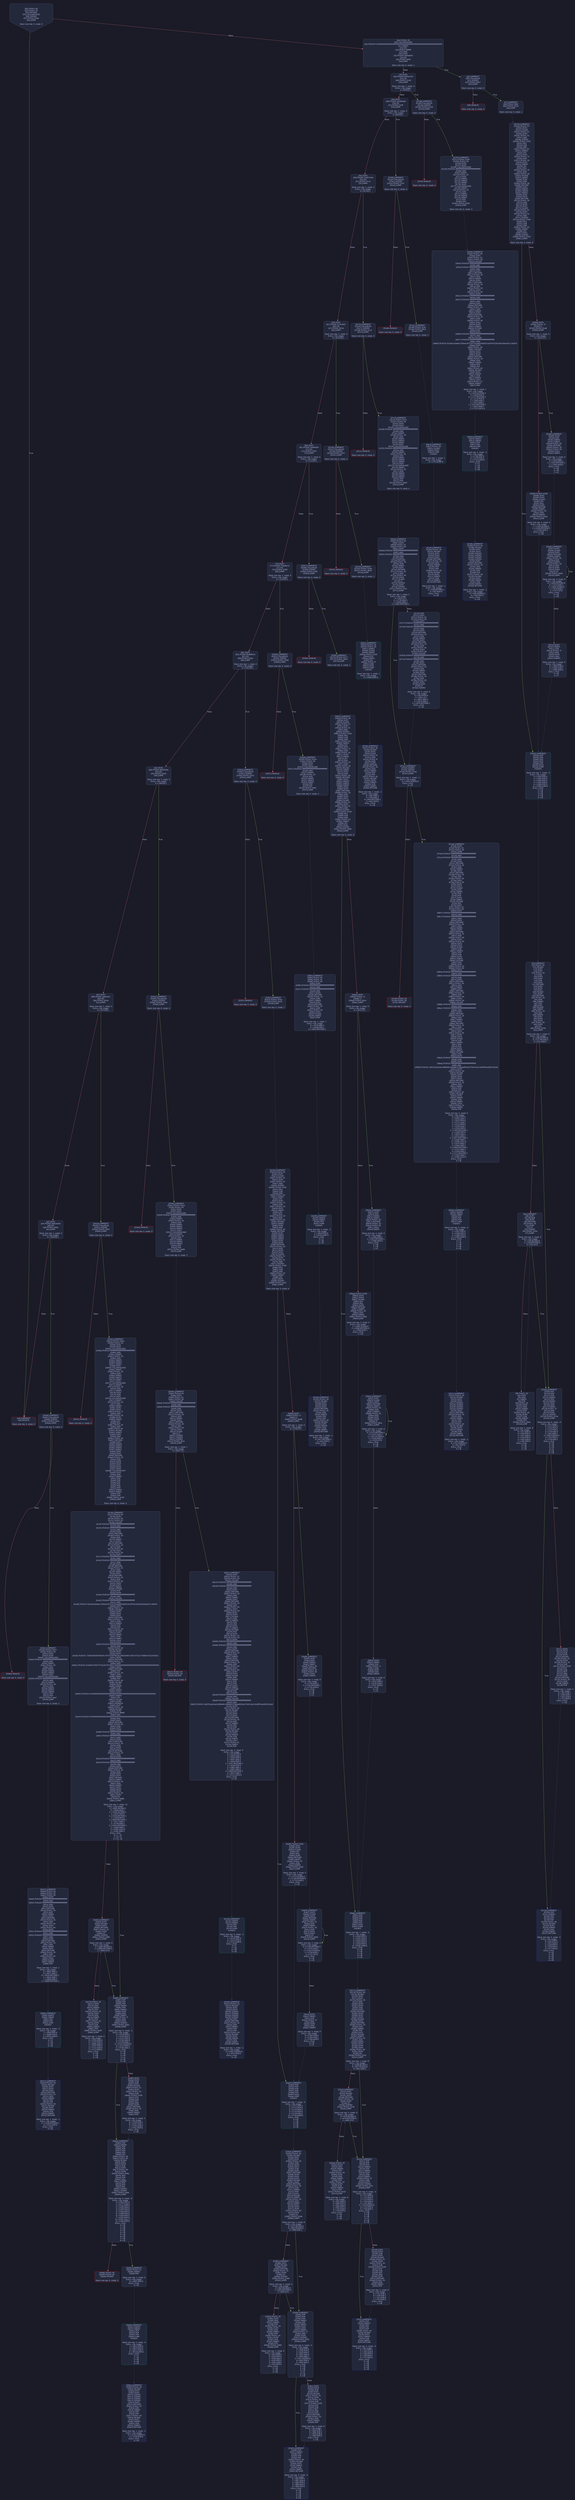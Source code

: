 digraph G {
    node [shape=box, style="filled, rounded", color="#565f89", fontcolor="#c0caf5", fontname="Helvetica", fillcolor="#24283b"];
    edge [color="#414868", fontcolor="#c0caf5", fontname="Helvetica"];
    bgcolor="#1a1b26";
    0 [ label = "[00] PUSH1 60
[02] PUSH1 40
[04] MSTORE
[05] CALLDATASIZE
[06] ISZERO
[07] PUSH2 00ad
[0a] JUMPI

Stack size req: 0, sizeΔ: 0
" shape = invhouse]
    1 [ label = "[0b] PUSH1 00
[0d] CALLDATALOAD
[0e] PUSH29 0100000000000000000000000000000000000000000000000000000000
[2c] SWAP1
[2d] DIV
[2e] PUSH4 ffffffff
[33] AND
[34] DUP1
[35] PUSH4 06fdde03
[3a] EQ
[3b] PUSH2 00af
[3e] JUMPI

Stack size req: 0, sizeΔ: 1
"]
    2 [ label = "[3f] DUP1
[40] PUSH4 095ea7b3
[45] EQ
[46] PUSH2 0148
[49] JUMPI

Stack size req: 1, sizeΔ: 0
Entry->Op usage:
	0->69:EQ:1
"]
    3 [ label = "[4a] DUP1
[4b] PUSH4 18160ddd
[50] EQ
[51] PUSH2 019f
[54] JUMPI

Stack size req: 1, sizeΔ: 0
Entry->Op usage:
	0->80:EQ:1
"]
    4 [ label = "[55] DUP1
[56] PUSH4 23b872dd
[5b] EQ
[5c] PUSH2 01c5
[5f] JUMPI

Stack size req: 1, sizeΔ: 0
Entry->Op usage:
	0->91:EQ:1
"]
    5 [ label = "[60] DUP1
[61] PUSH4 313ce567
[66] EQ
[67] PUSH2 023b
[6a] JUMPI

Stack size req: 1, sizeΔ: 0
Entry->Op usage:
	0->102:EQ:1
"]
    6 [ label = "[6b] DUP1
[6c] PUSH4 54fd4d50
[71] EQ
[72] PUSH2 0267
[75] JUMPI

Stack size req: 1, sizeΔ: 0
Entry->Op usage:
	0->113:EQ:1
"]
    7 [ label = "[76] DUP1
[77] PUSH4 70a08231
[7c] EQ
[7d] PUSH2 0300
[80] JUMPI

Stack size req: 1, sizeΔ: 0
Entry->Op usage:
	0->124:EQ:1
"]
    8 [ label = "[81] DUP1
[82] PUSH4 95d89b41
[87] EQ
[88] PUSH2 034a
[8b] JUMPI

Stack size req: 1, sizeΔ: 0
Entry->Op usage:
	0->135:EQ:1
"]
    9 [ label = "[8c] DUP1
[8d] PUSH4 a9059cbb
[92] EQ
[93] PUSH2 03e3
[96] JUMPI

Stack size req: 1, sizeΔ: 0
Entry->Op usage:
	0->146:EQ:1
"]
    10 [ label = "[97] DUP1
[98] PUSH4 cae9ca51
[9d] EQ
[9e] PUSH2 043a
[a1] JUMPI

Stack size req: 1, sizeΔ: 0
Entry->Op usage:
	0->157:EQ:1
"]
    11 [ label = "[a2] DUP1
[a3] PUSH4 dd62ed3e
[a8] EQ
[a9] PUSH2 04d4
[ac] JUMPI

Stack size req: 1, sizeΔ: 0
Entry->Op usage:
	0->168:EQ:1
"]
    12 [ label = "[ad] JUMPDEST
[ae] INVALID

Stack size req: 0, sizeΔ: 0
" color = "red"]
    13 [ label = "[af] JUMPDEST
[b0] CALLVALUE
[b1] ISZERO
[b2] PUSH2 00b7
[b5] JUMPI

Stack size req: 0, sizeΔ: 0
"]
    14 [ label = "[b6] INVALID

Stack size req: 0, sizeΔ: 0
" color = "red"]
    15 [ label = "[b7] JUMPDEST
[b8] PUSH2 00bf
[bb] PUSH2 053d
[be] JUMP

Stack size req: 0, sizeΔ: 1
"]
    16 [ label = "[bf] JUMPDEST
[c0] PUSH1 40
[c2] MLOAD
[c3] DUP1
[c4] DUP1
[c5] PUSH1 20
[c7] ADD
[c8] DUP3
[c9] DUP2
[ca] SUB
[cb] DUP3
[cc] MSTORE
[cd] DUP4
[ce] DUP2
[cf] DUP2
[d0] MLOAD
[d1] DUP2
[d2] MSTORE
[d3] PUSH1 20
[d5] ADD
[d6] SWAP2
[d7] POP
[d8] DUP1
[d9] MLOAD
[da] SWAP1
[db] PUSH1 20
[dd] ADD
[de] SWAP1
[df] DUP1
[e0] DUP4
[e1] DUP4
[e2] PUSH1 00
[e4] DUP4
[e5] EQ
[e6] PUSH2 010e
[e9] JUMPI

Stack size req: 1, sizeΔ: 8
Entry->Op usage:
	0->208:MLOAD:0
	0->217:MLOAD:0
	0->221:ADD:1
"]
    17 [ label = "[ea] JUMPDEST
[eb] DUP1
[ec] MLOAD
[ed] DUP3
[ee] MSTORE
[ef] PUSH1 20
[f1] DUP4
[f2] GT
[f3] ISZERO
[f4] PUSH2 010e
[f7] JUMPI

Stack size req: 3, sizeΔ: 0
Entry->Op usage:
	0->236:MLOAD:0
	1->238:MSTORE:0
	2->242:GT:0
"]
    18 [ label = "[f8] PUSH1 20
[fa] DUP3
[fb] ADD
[fc] SWAP2
[fd] POP
[fe] PUSH1 20
[0100] DUP2
[0101] ADD
[0102] SWAP1
[0103] POP
[0104] PUSH1 20
[0106] DUP4
[0107] SUB
[0108] SWAP3
[0109] POP
[010a] PUSH2 00ea
[010d] JUMP

Stack size req: 3, sizeΔ: 0
Entry->Op usage:
	0->257:ADD:0
	0->259:POP:0
	1->251:ADD:0
	1->253:POP:0
	2->263:SUB:0
	2->265:POP:0
Entry->Exit:
	0->😵
	1->😵
	2->😵
"]
    19 [ label = "[010e] JUMPDEST
[010f] POP
[0110] POP
[0111] POP
[0112] SWAP1
[0113] POP
[0114] SWAP1
[0115] DUP2
[0116] ADD
[0117] SWAP1
[0118] PUSH1 1f
[011a] AND
[011b] DUP1
[011c] ISZERO
[011d] PUSH2 013a
[0120] JUMPI

Stack size req: 6, sizeΔ: -4
Entry->Op usage:
	0->271:POP:0
	1->272:POP:0
	2->273:POP:0
	3->278:ADD:0
	3->282:AND:1
	3->284:ISZERO:0
	4->275:POP:0
	5->278:ADD:1
Entry->Exit:
	0->😵
	1->😵
	2->😵
	3->0
	4->😵
	5->😵
"]
    20 [ label = "[0121] DUP1
[0122] DUP3
[0123] SUB
[0124] DUP1
[0125] MLOAD
[0126] PUSH1 01
[0128] DUP4
[0129] PUSH1 20
[012b] SUB
[012c] PUSH2 0100
[012f] EXP
[0130] SUB
[0131] NOT
[0132] AND
[0133] DUP2
[0134] MSTORE
[0135] PUSH1 20
[0137] ADD
[0138] SWAP2
[0139] POP

Stack size req: 2, sizeΔ: 0
Entry->Op usage:
	0->291:SUB:1
	0->299:SUB:1
	1->291:SUB:0
	1->313:POP:0
Entry->Exit:
	1->😵
"]
    21 [ label = "[013a] JUMPDEST
[013b] POP
[013c] SWAP3
[013d] POP
[013e] POP
[013f] POP
[0140] PUSH1 40
[0142] MLOAD
[0143] DUP1
[0144] SWAP2
[0145] SUB
[0146] SWAP1
[0147] RETURN

Stack size req: 5, sizeΔ: -5
Entry->Op usage:
	0->315:POP:0
	1->325:SUB:0
	2->318:POP:0
	3->319:POP:0
	4->317:POP:0
Entry->Exit:
	0->😵
	1->😵
	2->😵
	3->😵
	4->😵
" color = "darkblue"]
    22 [ label = "[0148] JUMPDEST
[0149] CALLVALUE
[014a] ISZERO
[014b] PUSH2 0150
[014e] JUMPI

Stack size req: 0, sizeΔ: 0
"]
    23 [ label = "[014f] INVALID

Stack size req: 0, sizeΔ: 0
" color = "red"]
    24 [ label = "[0150] JUMPDEST
[0151] PUSH2 0185
[0154] PUSH1 04
[0156] DUP1
[0157] DUP1
[0158] CALLDATALOAD
[0159] PUSH20 ffffffffffffffffffffffffffffffffffffffff
[016e] AND
[016f] SWAP1
[0170] PUSH1 20
[0172] ADD
[0173] SWAP1
[0174] SWAP2
[0175] SWAP1
[0176] DUP1
[0177] CALLDATALOAD
[0178] SWAP1
[0179] PUSH1 20
[017b] ADD
[017c] SWAP1
[017d] SWAP2
[017e] SWAP1
[017f] POP
[0180] POP
[0181] PUSH2 05db
[0184] JUMP

Stack size req: 0, sizeΔ: 3
"]
    25 [ label = "[0185] JUMPDEST
[0186] PUSH1 40
[0188] MLOAD
[0189] DUP1
[018a] DUP3
[018b] ISZERO
[018c] ISZERO
[018d] ISZERO
[018e] ISZERO
[018f] DUP2
[0190] MSTORE
[0191] PUSH1 20
[0193] ADD
[0194] SWAP2
[0195] POP
[0196] POP
[0197] PUSH1 40
[0199] MLOAD
[019a] DUP1
[019b] SWAP2
[019c] SUB
[019d] SWAP1
[019e] RETURN

Stack size req: 1, sizeΔ: -1
Entry->Op usage:
	0->395:ISZERO:0
	0->405:POP:0
Entry->Exit:
	0->😵
" color = "darkblue"]
    26 [ label = "[019f] JUMPDEST
[01a0] CALLVALUE
[01a1] ISZERO
[01a2] PUSH2 01a7
[01a5] JUMPI

Stack size req: 0, sizeΔ: 0
"]
    27 [ label = "[01a6] INVALID

Stack size req: 0, sizeΔ: 0
" color = "red"]
    28 [ label = "[01a7] JUMPDEST
[01a8] PUSH2 01af
[01ab] PUSH2 06ce
[01ae] JUMP

Stack size req: 0, sizeΔ: 1
"]
    29 [ label = "[01af] JUMPDEST
[01b0] PUSH1 40
[01b2] MLOAD
[01b3] DUP1
[01b4] DUP3
[01b5] DUP2
[01b6] MSTORE
[01b7] PUSH1 20
[01b9] ADD
[01ba] SWAP2
[01bb] POP
[01bc] POP
[01bd] PUSH1 40
[01bf] MLOAD
[01c0] DUP1
[01c1] SWAP2
[01c2] SUB
[01c3] SWAP1
[01c4] RETURN

Stack size req: 1, sizeΔ: -1
Entry->Op usage:
	0->438:MSTORE:1
	0->443:POP:0
Entry->Exit:
	0->😵
" color = "darkblue"]
    30 [ label = "[01c5] JUMPDEST
[01c6] CALLVALUE
[01c7] ISZERO
[01c8] PUSH2 01cd
[01cb] JUMPI

Stack size req: 0, sizeΔ: 0
"]
    31 [ label = "[01cc] INVALID

Stack size req: 0, sizeΔ: 0
" color = "red"]
    32 [ label = "[01cd] JUMPDEST
[01ce] PUSH2 0221
[01d1] PUSH1 04
[01d3] DUP1
[01d4] DUP1
[01d5] CALLDATALOAD
[01d6] PUSH20 ffffffffffffffffffffffffffffffffffffffff
[01eb] AND
[01ec] SWAP1
[01ed] PUSH1 20
[01ef] ADD
[01f0] SWAP1
[01f1] SWAP2
[01f2] SWAP1
[01f3] DUP1
[01f4] CALLDATALOAD
[01f5] PUSH20 ffffffffffffffffffffffffffffffffffffffff
[020a] AND
[020b] SWAP1
[020c] PUSH1 20
[020e] ADD
[020f] SWAP1
[0210] SWAP2
[0211] SWAP1
[0212] DUP1
[0213] CALLDATALOAD
[0214] SWAP1
[0215] PUSH1 20
[0217] ADD
[0218] SWAP1
[0219] SWAP2
[021a] SWAP1
[021b] POP
[021c] POP
[021d] PUSH2 06d4
[0220] JUMP

Stack size req: 0, sizeΔ: 4
"]
    33 [ label = "[0221] JUMPDEST
[0222] PUSH1 40
[0224] MLOAD
[0225] DUP1
[0226] DUP3
[0227] ISZERO
[0228] ISZERO
[0229] ISZERO
[022a] ISZERO
[022b] DUP2
[022c] MSTORE
[022d] PUSH1 20
[022f] ADD
[0230] SWAP2
[0231] POP
[0232] POP
[0233] PUSH1 40
[0235] MLOAD
[0236] DUP1
[0237] SWAP2
[0238] SUB
[0239] SWAP1
[023a] RETURN

Stack size req: 1, sizeΔ: -1
Entry->Op usage:
	0->551:ISZERO:0
	0->561:POP:0
Entry->Exit:
	0->😵
" color = "darkblue"]
    34 [ label = "[023b] JUMPDEST
[023c] CALLVALUE
[023d] ISZERO
[023e] PUSH2 0243
[0241] JUMPI

Stack size req: 0, sizeΔ: 0
"]
    35 [ label = "[0242] INVALID

Stack size req: 0, sizeΔ: 0
" color = "red"]
    36 [ label = "[0243] JUMPDEST
[0244] PUSH2 024b
[0247] PUSH2 0942
[024a] JUMP

Stack size req: 0, sizeΔ: 1
"]
    37 [ label = "[024b] JUMPDEST
[024c] PUSH1 40
[024e] MLOAD
[024f] DUP1
[0250] DUP3
[0251] PUSH1 ff
[0253] AND
[0254] PUSH1 ff
[0256] AND
[0257] DUP2
[0258] MSTORE
[0259] PUSH1 20
[025b] ADD
[025c] SWAP2
[025d] POP
[025e] POP
[025f] PUSH1 40
[0261] MLOAD
[0262] DUP1
[0263] SWAP2
[0264] SUB
[0265] SWAP1
[0266] RETURN

Stack size req: 1, sizeΔ: -1
Entry->Op usage:
	0->595:AND:1
	0->598:AND:1
	0->600:MSTORE:1
	0->605:POP:0
Entry->Exit:
	0->😵
" color = "darkblue"]
    38 [ label = "[0267] JUMPDEST
[0268] CALLVALUE
[0269] ISZERO
[026a] PUSH2 026f
[026d] JUMPI

Stack size req: 0, sizeΔ: 0
"]
    39 [ label = "[026e] INVALID

Stack size req: 0, sizeΔ: 0
" color = "red"]
    40 [ label = "[026f] JUMPDEST
[0270] PUSH2 0277
[0273] PUSH2 0955
[0276] JUMP

Stack size req: 0, sizeΔ: 1
"]
    41 [ label = "[0277] JUMPDEST
[0278] PUSH1 40
[027a] MLOAD
[027b] DUP1
[027c] DUP1
[027d] PUSH1 20
[027f] ADD
[0280] DUP3
[0281] DUP2
[0282] SUB
[0283] DUP3
[0284] MSTORE
[0285] DUP4
[0286] DUP2
[0287] DUP2
[0288] MLOAD
[0289] DUP2
[028a] MSTORE
[028b] PUSH1 20
[028d] ADD
[028e] SWAP2
[028f] POP
[0290] DUP1
[0291] MLOAD
[0292] SWAP1
[0293] PUSH1 20
[0295] ADD
[0296] SWAP1
[0297] DUP1
[0298] DUP4
[0299] DUP4
[029a] PUSH1 00
[029c] DUP4
[029d] EQ
[029e] PUSH2 02c6
[02a1] JUMPI

Stack size req: 1, sizeΔ: 8
Entry->Op usage:
	0->648:MLOAD:0
	0->657:MLOAD:0
	0->661:ADD:1
"]
    42 [ label = "[02a2] JUMPDEST
[02a3] DUP1
[02a4] MLOAD
[02a5] DUP3
[02a6] MSTORE
[02a7] PUSH1 20
[02a9] DUP4
[02aa] GT
[02ab] ISZERO
[02ac] PUSH2 02c6
[02af] JUMPI

Stack size req: 3, sizeΔ: 0
Entry->Op usage:
	0->676:MLOAD:0
	1->678:MSTORE:0
	2->682:GT:0
"]
    43 [ label = "[02b0] PUSH1 20
[02b2] DUP3
[02b3] ADD
[02b4] SWAP2
[02b5] POP
[02b6] PUSH1 20
[02b8] DUP2
[02b9] ADD
[02ba] SWAP1
[02bb] POP
[02bc] PUSH1 20
[02be] DUP4
[02bf] SUB
[02c0] SWAP3
[02c1] POP
[02c2] PUSH2 02a2
[02c5] JUMP

Stack size req: 3, sizeΔ: 0
Entry->Op usage:
	0->697:ADD:0
	0->699:POP:0
	1->691:ADD:0
	1->693:POP:0
	2->703:SUB:0
	2->705:POP:0
Entry->Exit:
	0->😵
	1->😵
	2->😵
"]
    44 [ label = "[02c6] JUMPDEST
[02c7] POP
[02c8] POP
[02c9] POP
[02ca] SWAP1
[02cb] POP
[02cc] SWAP1
[02cd] DUP2
[02ce] ADD
[02cf] SWAP1
[02d0] PUSH1 1f
[02d2] AND
[02d3] DUP1
[02d4] ISZERO
[02d5] PUSH2 02f2
[02d8] JUMPI

Stack size req: 6, sizeΔ: -4
Entry->Op usage:
	0->711:POP:0
	1->712:POP:0
	2->713:POP:0
	3->718:ADD:0
	3->722:AND:1
	3->724:ISZERO:0
	4->715:POP:0
	5->718:ADD:1
Entry->Exit:
	0->😵
	1->😵
	2->😵
	3->0
	4->😵
	5->😵
"]
    45 [ label = "[02d9] DUP1
[02da] DUP3
[02db] SUB
[02dc] DUP1
[02dd] MLOAD
[02de] PUSH1 01
[02e0] DUP4
[02e1] PUSH1 20
[02e3] SUB
[02e4] PUSH2 0100
[02e7] EXP
[02e8] SUB
[02e9] NOT
[02ea] AND
[02eb] DUP2
[02ec] MSTORE
[02ed] PUSH1 20
[02ef] ADD
[02f0] SWAP2
[02f1] POP

Stack size req: 2, sizeΔ: 0
Entry->Op usage:
	0->731:SUB:1
	0->739:SUB:1
	1->731:SUB:0
	1->753:POP:0
Entry->Exit:
	1->😵
"]
    46 [ label = "[02f2] JUMPDEST
[02f3] POP
[02f4] SWAP3
[02f5] POP
[02f6] POP
[02f7] POP
[02f8] PUSH1 40
[02fa] MLOAD
[02fb] DUP1
[02fc] SWAP2
[02fd] SUB
[02fe] SWAP1
[02ff] RETURN

Stack size req: 5, sizeΔ: -5
Entry->Op usage:
	0->755:POP:0
	1->765:SUB:0
	2->758:POP:0
	3->759:POP:0
	4->757:POP:0
Entry->Exit:
	0->😵
	1->😵
	2->😵
	3->😵
	4->😵
" color = "darkblue"]
    47 [ label = "[0300] JUMPDEST
[0301] CALLVALUE
[0302] ISZERO
[0303] PUSH2 0308
[0306] JUMPI

Stack size req: 0, sizeΔ: 0
"]
    48 [ label = "[0307] INVALID

Stack size req: 0, sizeΔ: 0
" color = "red"]
    49 [ label = "[0308] JUMPDEST
[0309] PUSH2 0334
[030c] PUSH1 04
[030e] DUP1
[030f] DUP1
[0310] CALLDATALOAD
[0311] PUSH20 ffffffffffffffffffffffffffffffffffffffff
[0326] AND
[0327] SWAP1
[0328] PUSH1 20
[032a] ADD
[032b] SWAP1
[032c] SWAP2
[032d] SWAP1
[032e] POP
[032f] POP
[0330] PUSH2 09f3
[0333] JUMP

Stack size req: 0, sizeΔ: 2
"]
    50 [ label = "[0334] JUMPDEST
[0335] PUSH1 40
[0337] MLOAD
[0338] DUP1
[0339] DUP3
[033a] DUP2
[033b] MSTORE
[033c] PUSH1 20
[033e] ADD
[033f] SWAP2
[0340] POP
[0341] POP
[0342] PUSH1 40
[0344] MLOAD
[0345] DUP1
[0346] SWAP2
[0347] SUB
[0348] SWAP1
[0349] RETURN

Stack size req: 1, sizeΔ: -1
Entry->Op usage:
	0->827:MSTORE:1
	0->832:POP:0
Entry->Exit:
	0->😵
" color = "darkblue"]
    51 [ label = "[034a] JUMPDEST
[034b] CALLVALUE
[034c] ISZERO
[034d] PUSH2 0352
[0350] JUMPI

Stack size req: 0, sizeΔ: 0
"]
    52 [ label = "[0351] INVALID

Stack size req: 0, sizeΔ: 0
" color = "red"]
    53 [ label = "[0352] JUMPDEST
[0353] PUSH2 035a
[0356] PUSH2 0a3d
[0359] JUMP

Stack size req: 0, sizeΔ: 1
"]
    54 [ label = "[035a] JUMPDEST
[035b] PUSH1 40
[035d] MLOAD
[035e] DUP1
[035f] DUP1
[0360] PUSH1 20
[0362] ADD
[0363] DUP3
[0364] DUP2
[0365] SUB
[0366] DUP3
[0367] MSTORE
[0368] DUP4
[0369] DUP2
[036a] DUP2
[036b] MLOAD
[036c] DUP2
[036d] MSTORE
[036e] PUSH1 20
[0370] ADD
[0371] SWAP2
[0372] POP
[0373] DUP1
[0374] MLOAD
[0375] SWAP1
[0376] PUSH1 20
[0378] ADD
[0379] SWAP1
[037a] DUP1
[037b] DUP4
[037c] DUP4
[037d] PUSH1 00
[037f] DUP4
[0380] EQ
[0381] PUSH2 03a9
[0384] JUMPI

Stack size req: 1, sizeΔ: 8
Entry->Op usage:
	0->875:MLOAD:0
	0->884:MLOAD:0
	0->888:ADD:1
"]
    55 [ label = "[0385] JUMPDEST
[0386] DUP1
[0387] MLOAD
[0388] DUP3
[0389] MSTORE
[038a] PUSH1 20
[038c] DUP4
[038d] GT
[038e] ISZERO
[038f] PUSH2 03a9
[0392] JUMPI

Stack size req: 3, sizeΔ: 0
Entry->Op usage:
	0->903:MLOAD:0
	1->905:MSTORE:0
	2->909:GT:0
"]
    56 [ label = "[0393] PUSH1 20
[0395] DUP3
[0396] ADD
[0397] SWAP2
[0398] POP
[0399] PUSH1 20
[039b] DUP2
[039c] ADD
[039d] SWAP1
[039e] POP
[039f] PUSH1 20
[03a1] DUP4
[03a2] SUB
[03a3] SWAP3
[03a4] POP
[03a5] PUSH2 0385
[03a8] JUMP

Stack size req: 3, sizeΔ: 0
Entry->Op usage:
	0->924:ADD:0
	0->926:POP:0
	1->918:ADD:0
	1->920:POP:0
	2->930:SUB:0
	2->932:POP:0
Entry->Exit:
	0->😵
	1->😵
	2->😵
"]
    57 [ label = "[03a9] JUMPDEST
[03aa] POP
[03ab] POP
[03ac] POP
[03ad] SWAP1
[03ae] POP
[03af] SWAP1
[03b0] DUP2
[03b1] ADD
[03b2] SWAP1
[03b3] PUSH1 1f
[03b5] AND
[03b6] DUP1
[03b7] ISZERO
[03b8] PUSH2 03d5
[03bb] JUMPI

Stack size req: 6, sizeΔ: -4
Entry->Op usage:
	0->938:POP:0
	1->939:POP:0
	2->940:POP:0
	3->945:ADD:0
	3->949:AND:1
	3->951:ISZERO:0
	4->942:POP:0
	5->945:ADD:1
Entry->Exit:
	0->😵
	1->😵
	2->😵
	3->0
	4->😵
	5->😵
"]
    58 [ label = "[03bc] DUP1
[03bd] DUP3
[03be] SUB
[03bf] DUP1
[03c0] MLOAD
[03c1] PUSH1 01
[03c3] DUP4
[03c4] PUSH1 20
[03c6] SUB
[03c7] PUSH2 0100
[03ca] EXP
[03cb] SUB
[03cc] NOT
[03cd] AND
[03ce] DUP2
[03cf] MSTORE
[03d0] PUSH1 20
[03d2] ADD
[03d3] SWAP2
[03d4] POP

Stack size req: 2, sizeΔ: 0
Entry->Op usage:
	0->958:SUB:1
	0->966:SUB:1
	1->958:SUB:0
	1->980:POP:0
Entry->Exit:
	1->😵
"]
    59 [ label = "[03d5] JUMPDEST
[03d6] POP
[03d7] SWAP3
[03d8] POP
[03d9] POP
[03da] POP
[03db] PUSH1 40
[03dd] MLOAD
[03de] DUP1
[03df] SWAP2
[03e0] SUB
[03e1] SWAP1
[03e2] RETURN

Stack size req: 5, sizeΔ: -5
Entry->Op usage:
	0->982:POP:0
	1->992:SUB:0
	2->985:POP:0
	3->986:POP:0
	4->984:POP:0
Entry->Exit:
	0->😵
	1->😵
	2->😵
	3->😵
	4->😵
" color = "darkblue"]
    60 [ label = "[03e3] JUMPDEST
[03e4] CALLVALUE
[03e5] ISZERO
[03e6] PUSH2 03eb
[03e9] JUMPI

Stack size req: 0, sizeΔ: 0
"]
    61 [ label = "[03ea] INVALID

Stack size req: 0, sizeΔ: 0
" color = "red"]
    62 [ label = "[03eb] JUMPDEST
[03ec] PUSH2 0420
[03ef] PUSH1 04
[03f1] DUP1
[03f2] DUP1
[03f3] CALLDATALOAD
[03f4] PUSH20 ffffffffffffffffffffffffffffffffffffffff
[0409] AND
[040a] SWAP1
[040b] PUSH1 20
[040d] ADD
[040e] SWAP1
[040f] SWAP2
[0410] SWAP1
[0411] DUP1
[0412] CALLDATALOAD
[0413] SWAP1
[0414] PUSH1 20
[0416] ADD
[0417] SWAP1
[0418] SWAP2
[0419] SWAP1
[041a] POP
[041b] POP
[041c] PUSH2 0adb
[041f] JUMP

Stack size req: 0, sizeΔ: 3
"]
    63 [ label = "[0420] JUMPDEST
[0421] PUSH1 40
[0423] MLOAD
[0424] DUP1
[0425] DUP3
[0426] ISZERO
[0427] ISZERO
[0428] ISZERO
[0429] ISZERO
[042a] DUP2
[042b] MSTORE
[042c] PUSH1 20
[042e] ADD
[042f] SWAP2
[0430] POP
[0431] POP
[0432] PUSH1 40
[0434] MLOAD
[0435] DUP1
[0436] SWAP2
[0437] SUB
[0438] SWAP1
[0439] RETURN

Stack size req: 1, sizeΔ: -1
Entry->Op usage:
	0->1062:ISZERO:0
	0->1072:POP:0
Entry->Exit:
	0->😵
" color = "darkblue"]
    64 [ label = "[043a] JUMPDEST
[043b] CALLVALUE
[043c] ISZERO
[043d] PUSH2 0442
[0440] JUMPI

Stack size req: 0, sizeΔ: 0
"]
    65 [ label = "[0441] INVALID

Stack size req: 0, sizeΔ: 0
" color = "red"]
    66 [ label = "[0442] JUMPDEST
[0443] PUSH2 04ba
[0446] PUSH1 04
[0448] DUP1
[0449] DUP1
[044a] CALLDATALOAD
[044b] PUSH20 ffffffffffffffffffffffffffffffffffffffff
[0460] AND
[0461] SWAP1
[0462] PUSH1 20
[0464] ADD
[0465] SWAP1
[0466] SWAP2
[0467] SWAP1
[0468] DUP1
[0469] CALLDATALOAD
[046a] SWAP1
[046b] PUSH1 20
[046d] ADD
[046e] SWAP1
[046f] SWAP2
[0470] SWAP1
[0471] DUP1
[0472] CALLDATALOAD
[0473] SWAP1
[0474] PUSH1 20
[0476] ADD
[0477] SWAP1
[0478] DUP3
[0479] ADD
[047a] DUP1
[047b] CALLDATALOAD
[047c] SWAP1
[047d] PUSH1 20
[047f] ADD
[0480] SWAP1
[0481] DUP1
[0482] DUP1
[0483] PUSH1 1f
[0485] ADD
[0486] PUSH1 20
[0488] DUP1
[0489] SWAP2
[048a] DIV
[048b] MUL
[048c] PUSH1 20
[048e] ADD
[048f] PUSH1 40
[0491] MLOAD
[0492] SWAP1
[0493] DUP2
[0494] ADD
[0495] PUSH1 40
[0497] MSTORE
[0498] DUP1
[0499] SWAP4
[049a] SWAP3
[049b] SWAP2
[049c] SWAP1
[049d] DUP2
[049e] DUP2
[049f] MSTORE
[04a0] PUSH1 20
[04a2] ADD
[04a3] DUP4
[04a4] DUP4
[04a5] DUP1
[04a6] DUP3
[04a7] DUP5
[04a8] CALLDATACOPY
[04a9] DUP3
[04aa] ADD
[04ab] SWAP2
[04ac] POP
[04ad] POP
[04ae] POP
[04af] POP
[04b0] POP
[04b1] POP
[04b2] SWAP2
[04b3] SWAP1
[04b4] POP
[04b5] POP
[04b6] PUSH2 0c36
[04b9] JUMP

Stack size req: 0, sizeΔ: 4
"]
    67 [ label = "[04ba] JUMPDEST
[04bb] PUSH1 40
[04bd] MLOAD
[04be] DUP1
[04bf] DUP3
[04c0] ISZERO
[04c1] ISZERO
[04c2] ISZERO
[04c3] ISZERO
[04c4] DUP2
[04c5] MSTORE
[04c6] PUSH1 20
[04c8] ADD
[04c9] SWAP2
[04ca] POP
[04cb] POP
[04cc] PUSH1 40
[04ce] MLOAD
[04cf] DUP1
[04d0] SWAP2
[04d1] SUB
[04d2] SWAP1
[04d3] RETURN

Stack size req: 1, sizeΔ: -1
Entry->Op usage:
	0->1216:ISZERO:0
	0->1226:POP:0
Entry->Exit:
	0->😵
" color = "darkblue"]
    68 [ label = "[04d4] JUMPDEST
[04d5] CALLVALUE
[04d6] ISZERO
[04d7] PUSH2 04dc
[04da] JUMPI

Stack size req: 0, sizeΔ: 0
"]
    69 [ label = "[04db] INVALID

Stack size req: 0, sizeΔ: 0
" color = "red"]
    70 [ label = "[04dc] JUMPDEST
[04dd] PUSH2 0527
[04e0] PUSH1 04
[04e2] DUP1
[04e3] DUP1
[04e4] CALLDATALOAD
[04e5] PUSH20 ffffffffffffffffffffffffffffffffffffffff
[04fa] AND
[04fb] SWAP1
[04fc] PUSH1 20
[04fe] ADD
[04ff] SWAP1
[0500] SWAP2
[0501] SWAP1
[0502] DUP1
[0503] CALLDATALOAD
[0504] PUSH20 ffffffffffffffffffffffffffffffffffffffff
[0519] AND
[051a] SWAP1
[051b] PUSH1 20
[051d] ADD
[051e] SWAP1
[051f] SWAP2
[0520] SWAP1
[0521] POP
[0522] POP
[0523] PUSH2 0ee7
[0526] JUMP

Stack size req: 0, sizeΔ: 3
"]
    71 [ label = "[0527] JUMPDEST
[0528] PUSH1 40
[052a] MLOAD
[052b] DUP1
[052c] DUP3
[052d] DUP2
[052e] MSTORE
[052f] PUSH1 20
[0531] ADD
[0532] SWAP2
[0533] POP
[0534] POP
[0535] PUSH1 40
[0537] MLOAD
[0538] DUP1
[0539] SWAP2
[053a] SUB
[053b] SWAP1
[053c] RETURN

Stack size req: 1, sizeΔ: -1
Entry->Op usage:
	0->1326:MSTORE:1
	0->1331:POP:0
Entry->Exit:
	0->😵
" color = "darkblue"]
    72 [ label = "[053d] JUMPDEST
[053e] PUSH1 03
[0540] DUP1
[0541] SLOAD
[0542] PUSH1 01
[0544] DUP2
[0545] PUSH1 01
[0547] AND
[0548] ISZERO
[0549] PUSH2 0100
[054c] MUL
[054d] SUB
[054e] AND
[054f] PUSH1 02
[0551] SWAP1
[0552] DIV
[0553] DUP1
[0554] PUSH1 1f
[0556] ADD
[0557] PUSH1 20
[0559] DUP1
[055a] SWAP2
[055b] DIV
[055c] MUL
[055d] PUSH1 20
[055f] ADD
[0560] PUSH1 40
[0562] MLOAD
[0563] SWAP1
[0564] DUP2
[0565] ADD
[0566] PUSH1 40
[0568] MSTORE
[0569] DUP1
[056a] SWAP3
[056b] SWAP2
[056c] SWAP1
[056d] DUP2
[056e] DUP2
[056f] MSTORE
[0570] PUSH1 20
[0572] ADD
[0573] DUP3
[0574] DUP1
[0575] SLOAD
[0576] PUSH1 01
[0578] DUP2
[0579] PUSH1 01
[057b] AND
[057c] ISZERO
[057d] PUSH2 0100
[0580] MUL
[0581] SUB
[0582] AND
[0583] PUSH1 02
[0585] SWAP1
[0586] DIV
[0587] DUP1
[0588] ISZERO
[0589] PUSH2 05d3
[058c] JUMPI

Stack size req: 0, sizeΔ: 6
"]
    73 [ label = "[058d] DUP1
[058e] PUSH1 1f
[0590] LT
[0591] PUSH2 05a8
[0594] JUMPI

Stack size req: 1, sizeΔ: 0
Entry->Op usage:
	0->1424:LT:1
"]
    74 [ label = "[0595] PUSH2 0100
[0598] DUP1
[0599] DUP4
[059a] SLOAD
[059b] DIV
[059c] MUL
[059d] DUP4
[059e] MSTORE
[059f] SWAP2
[05a0] PUSH1 20
[05a2] ADD
[05a3] SWAP2
[05a4] PUSH2 05d3
[05a7] JUMP

Stack size req: 3, sizeΔ: 0
Entry->Op usage:
	1->1434:SLOAD:0
	2->1438:MSTORE:0
	2->1442:ADD:1
Entry->Exit:
	2->😵
"]
    75 [ label = "[05a8] JUMPDEST
[05a9] DUP3
[05aa] ADD
[05ab] SWAP2
[05ac] SWAP1
[05ad] PUSH1 00
[05af] MSTORE
[05b0] PUSH1 20
[05b2] PUSH1 00
[05b4] SHA3
[05b5] SWAP1

Stack size req: 3, sizeΔ: 0
Entry->Op usage:
	0->1450:ADD:1
	1->1455:MSTORE:1
	2->1450:ADD:0
Entry->Exit:
	0->😵
	1->😵
	2->0
"]
    76 [ label = "[05b6] JUMPDEST
[05b7] DUP2
[05b8] SLOAD
[05b9] DUP2
[05ba] MSTORE
[05bb] SWAP1
[05bc] PUSH1 01
[05be] ADD
[05bf] SWAP1
[05c0] PUSH1 20
[05c2] ADD
[05c3] DUP1
[05c4] DUP4
[05c5] GT
[05c6] PUSH2 05b6
[05c9] JUMPI

Stack size req: 3, sizeΔ: 0
Entry->Op usage:
	0->1466:MSTORE:0
	0->1474:ADD:1
	1->1464:SLOAD:0
	1->1470:ADD:1
	2->1477:GT:0
Entry->Exit:
	0->😵
	1->😵
"]
    77 [ label = "[05ca] DUP3
[05cb] SWAP1
[05cc] SUB
[05cd] PUSH1 1f
[05cf] AND
[05d0] DUP3
[05d1] ADD
[05d2] SWAP2

Stack size req: 3, sizeΔ: 0
Entry->Op usage:
	0->1484:SUB:0
	2->1484:SUB:1
	2->1489:ADD:0
Entry->Exit:
	0->😵
	2->0
"]
    78 [ label = "[05d3] JUMPDEST
[05d4] POP
[05d5] POP
[05d6] POP
[05d7] POP
[05d8] POP
[05d9] DUP2
[05da] JUMP
Indirect!

Stack size req: 7, sizeΔ: -5
Entry->Op usage:
	0->1492:POP:0
	1->1493:POP:0
	2->1494:POP:0
	3->1495:POP:0
	4->1496:POP:0
	6->1498:JUMP:0
Entry->Exit:
	0->😵
	1->😵
	2->😵
	3->😵
	4->😵
" color = "teal"]
    79 [ label = "[05db] JUMPDEST
[05dc] PUSH1 00
[05de] DUP2
[05df] PUSH1 02
[05e1] PUSH1 00
[05e3] CALLER
[05e4] PUSH20 ffffffffffffffffffffffffffffffffffffffff
[05f9] AND
[05fa] PUSH20 ffffffffffffffffffffffffffffffffffffffff
[060f] AND
[0610] DUP2
[0611] MSTORE
[0612] PUSH1 20
[0614] ADD
[0615] SWAP1
[0616] DUP2
[0617] MSTORE
[0618] PUSH1 20
[061a] ADD
[061b] PUSH1 00
[061d] SHA3
[061e] PUSH1 00
[0620] DUP6
[0621] PUSH20 ffffffffffffffffffffffffffffffffffffffff
[0636] AND
[0637] PUSH20 ffffffffffffffffffffffffffffffffffffffff
[064c] AND
[064d] DUP2
[064e] MSTORE
[064f] PUSH1 20
[0651] ADD
[0652] SWAP1
[0653] DUP2
[0654] MSTORE
[0655] PUSH1 20
[0657] ADD
[0658] PUSH1 00
[065a] SHA3
[065b] DUP2
[065c] SWAP1
[065d] SSTORE
[065e] POP
[065f] DUP3
[0660] PUSH20 ffffffffffffffffffffffffffffffffffffffff
[0675] AND
[0676] CALLER
[0677] PUSH20 ffffffffffffffffffffffffffffffffffffffff
[068c] AND
[068d] PUSH32 8c5be1e5ebec7d5bd14f71427d1e84f3dd0314c0f7b2291e5b200ac8c7c3b925
[06ae] DUP5
[06af] PUSH1 40
[06b1] MLOAD
[06b2] DUP1
[06b3] DUP3
[06b4] DUP2
[06b5] MSTORE
[06b6] PUSH1 20
[06b8] ADD
[06b9] SWAP2
[06ba] POP
[06bb] POP
[06bc] PUSH1 40
[06be] MLOAD
[06bf] DUP1
[06c0] SWAP2
[06c1] SUB
[06c2] SWAP1
[06c3] LOG3
[06c4] PUSH1 01
[06c6] SWAP1
[06c7] POP

Stack size req: 2, sizeΔ: 1
Entry->Op usage:
	0->1629:SSTORE:1
	0->1630:POP:0
	0->1717:MSTORE:1
	0->1722:POP:0
	1->1590:AND:1
	1->1612:AND:1
	1->1614:MSTORE:1
	1->1653:AND:1
	1->1731:LOG3:4
"]
    80 [ label = "[06c8] JUMPDEST
[06c9] SWAP3
[06ca] SWAP2
[06cb] POP
[06cc] POP
[06cd] JUMP
Indirect!

Stack size req: 4, sizeΔ: -3
Entry->Op usage:
	1->1740:POP:0
	2->1739:POP:0
	3->1741:JUMP:0
Entry->Exit:
	0->0
	1->😵
	2->😵
	3->😵
" color = "teal"]
    81 [ label = "[06ce] JUMPDEST
[06cf] PUSH1 00
[06d1] SLOAD
[06d2] DUP2
[06d3] JUMP
Indirect!

Stack size req: 1, sizeΔ: 1
Entry->Op usage:
	0->1747:JUMP:0
" color = "teal"]
    82 [ label = "[06d4] JUMPDEST
[06d5] PUSH1 00
[06d7] DUP2
[06d8] PUSH1 01
[06da] PUSH1 00
[06dc] DUP7
[06dd] PUSH20 ffffffffffffffffffffffffffffffffffffffff
[06f2] AND
[06f3] PUSH20 ffffffffffffffffffffffffffffffffffffffff
[0708] AND
[0709] DUP2
[070a] MSTORE
[070b] PUSH1 20
[070d] ADD
[070e] SWAP1
[070f] DUP2
[0710] MSTORE
[0711] PUSH1 20
[0713] ADD
[0714] PUSH1 00
[0716] SHA3
[0717] SLOAD
[0718] LT
[0719] ISZERO
[071a] DUP1
[071b] ISZERO
[071c] PUSH2 07a1
[071f] JUMPI

Stack size req: 3, sizeΔ: 2
Entry->Op usage:
	0->1816:LT:1
	2->1778:AND:1
	2->1800:AND:1
	2->1802:MSTORE:1
"]
    83 [ label = "[0720] POP
[0721] DUP2
[0722] PUSH1 02
[0724] PUSH1 00
[0726] DUP7
[0727] PUSH20 ffffffffffffffffffffffffffffffffffffffff
[073c] AND
[073d] PUSH20 ffffffffffffffffffffffffffffffffffffffff
[0752] AND
[0753] DUP2
[0754] MSTORE
[0755] PUSH1 20
[0757] ADD
[0758] SWAP1
[0759] DUP2
[075a] MSTORE
[075b] PUSH1 20
[075d] ADD
[075e] PUSH1 00
[0760] SHA3
[0761] PUSH1 00
[0763] CALLER
[0764] PUSH20 ffffffffffffffffffffffffffffffffffffffff
[0779] AND
[077a] PUSH20 ffffffffffffffffffffffffffffffffffffffff
[078f] AND
[0790] DUP2
[0791] MSTORE
[0792] PUSH1 20
[0794] ADD
[0795] SWAP1
[0796] DUP2
[0797] MSTORE
[0798] PUSH1 20
[079a] ADD
[079b] PUSH1 00
[079d] SHA3
[079e] SLOAD
[079f] LT
[07a0] ISZERO

Stack size req: 5, sizeΔ: 0
Entry->Op usage:
	0->1824:POP:0
	2->1951:LT:1
	4->1852:AND:1
	4->1874:AND:1
	4->1876:MSTORE:1
Entry->Exit:
	0->😵
"]
    84 [ label = "[07a1] JUMPDEST
[07a2] ISZERO
[07a3] ISZERO
[07a4] PUSH2 07ad
[07a7] JUMPI

Stack size req: 1, sizeΔ: -1
Entry->Op usage:
	0->1954:ISZERO:0
Entry->Exit:
	0->😵
"]
    85 [ label = "[07a8] PUSH1 00
[07aa] PUSH1 00
[07ac] REVERT

Stack size req: 0, sizeΔ: 0
" color = "red"]
    86 [ label = "[07ad] JUMPDEST
[07ae] DUP2
[07af] PUSH1 01
[07b1] PUSH1 00
[07b3] DUP6
[07b4] PUSH20 ffffffffffffffffffffffffffffffffffffffff
[07c9] AND
[07ca] PUSH20 ffffffffffffffffffffffffffffffffffffffff
[07df] AND
[07e0] DUP2
[07e1] MSTORE
[07e2] PUSH1 20
[07e4] ADD
[07e5] SWAP1
[07e6] DUP2
[07e7] MSTORE
[07e8] PUSH1 20
[07ea] ADD
[07eb] PUSH1 00
[07ed] SHA3
[07ee] PUSH1 00
[07f0] DUP3
[07f1] DUP3
[07f2] SLOAD
[07f3] ADD
[07f4] SWAP3
[07f5] POP
[07f6] POP
[07f7] DUP2
[07f8] SWAP1
[07f9] SSTORE
[07fa] POP
[07fb] DUP2
[07fc] PUSH1 01
[07fe] PUSH1 00
[0800] DUP7
[0801] PUSH20 ffffffffffffffffffffffffffffffffffffffff
[0816] AND
[0817] PUSH20 ffffffffffffffffffffffffffffffffffffffff
[082c] AND
[082d] DUP2
[082e] MSTORE
[082f] PUSH1 20
[0831] ADD
[0832] SWAP1
[0833] DUP2
[0834] MSTORE
[0835] PUSH1 20
[0837] ADD
[0838] PUSH1 00
[083a] SHA3
[083b] PUSH1 00
[083d] DUP3
[083e] DUP3
[083f] SLOAD
[0840] SUB
[0841] SWAP3
[0842] POP
[0843] POP
[0844] DUP2
[0845] SWAP1
[0846] SSTORE
[0847] POP
[0848] DUP2
[0849] PUSH1 02
[084b] PUSH1 00
[084d] DUP7
[084e] PUSH20 ffffffffffffffffffffffffffffffffffffffff
[0863] AND
[0864] PUSH20 ffffffffffffffffffffffffffffffffffffffff
[0879] AND
[087a] DUP2
[087b] MSTORE
[087c] PUSH1 20
[087e] ADD
[087f] SWAP1
[0880] DUP2
[0881] MSTORE
[0882] PUSH1 20
[0884] ADD
[0885] PUSH1 00
[0887] SHA3
[0888] PUSH1 00
[088a] CALLER
[088b] PUSH20 ffffffffffffffffffffffffffffffffffffffff
[08a0] AND
[08a1] PUSH20 ffffffffffffffffffffffffffffffffffffffff
[08b6] AND
[08b7] DUP2
[08b8] MSTORE
[08b9] PUSH1 20
[08bb] ADD
[08bc] SWAP1
[08bd] DUP2
[08be] MSTORE
[08bf] PUSH1 20
[08c1] ADD
[08c2] PUSH1 00
[08c4] SHA3
[08c5] PUSH1 00
[08c7] DUP3
[08c8] DUP3
[08c9] SLOAD
[08ca] SUB
[08cb] SWAP3
[08cc] POP
[08cd] POP
[08ce] DUP2
[08cf] SWAP1
[08d0] SSTORE
[08d1] POP
[08d2] DUP3
[08d3] PUSH20 ffffffffffffffffffffffffffffffffffffffff
[08e8] AND
[08e9] DUP5
[08ea] PUSH20 ffffffffffffffffffffffffffffffffffffffff
[08ff] AND
[0900] PUSH32 ddf252ad1be2c89b69c2b068fc378daa952ba7f163c4a11628f55a4df523b3ef
[0921] DUP5
[0922] PUSH1 40
[0924] MLOAD
[0925] DUP1
[0926] DUP3
[0927] DUP2
[0928] MSTORE
[0929] PUSH1 20
[092b] ADD
[092c] SWAP2
[092d] POP
[092e] POP
[092f] PUSH1 40
[0931] MLOAD
[0932] DUP1
[0933] SWAP2
[0934] SUB
[0935] SWAP1
[0936] LOG3
[0937] PUSH1 01
[0939] SWAP1
[093a] POP

Stack size req: 4, sizeΔ: 0
Entry->Op usage:
	0->2362:POP:0
	1->2035:ADD:1
	1->2037:POP:0
	1->2112:SUB:1
	1->2114:POP:0
	1->2250:SUB:1
	1->2252:POP:0
	1->2344:MSTORE:1
	1->2349:POP:0
	2->1993:AND:1
	2->2015:AND:1
	2->2017:MSTORE:1
	2->2280:AND:1
	2->2358:LOG3:4
	3->2070:AND:1
	3->2092:AND:1
	3->2094:MSTORE:1
	3->2147:AND:1
	3->2169:AND:1
	3->2171:MSTORE:1
	3->2303:AND:1
	3->2358:LOG3:3
Entry->Exit:
	0->😵
"]
    87 [ label = "[093b] JUMPDEST
[093c] SWAP4
[093d] SWAP3
[093e] POP
[093f] POP
[0940] POP
[0941] JUMP
Indirect!

Stack size req: 5, sizeΔ: -4
Entry->Op usage:
	1->2367:POP:0
	2->2368:POP:0
	3->2366:POP:0
	4->2369:JUMP:0
Entry->Exit:
	0->0
	1->😵
	2->😵
	3->😵
	4->😵
" color = "teal"]
    88 [ label = "[0942] JUMPDEST
[0943] PUSH1 04
[0945] PUSH1 00
[0947] SWAP1
[0948] SLOAD
[0949] SWAP1
[094a] PUSH2 0100
[094d] EXP
[094e] SWAP1
[094f] DIV
[0950] PUSH1 ff
[0952] AND
[0953] DUP2
[0954] JUMP
Indirect!

Stack size req: 1, sizeΔ: 1
Entry->Op usage:
	0->2388:JUMP:0
" color = "teal"]
    89 [ label = "[0955] JUMPDEST
[0956] PUSH1 06
[0958] DUP1
[0959] SLOAD
[095a] PUSH1 01
[095c] DUP2
[095d] PUSH1 01
[095f] AND
[0960] ISZERO
[0961] PUSH2 0100
[0964] MUL
[0965] SUB
[0966] AND
[0967] PUSH1 02
[0969] SWAP1
[096a] DIV
[096b] DUP1
[096c] PUSH1 1f
[096e] ADD
[096f] PUSH1 20
[0971] DUP1
[0972] SWAP2
[0973] DIV
[0974] MUL
[0975] PUSH1 20
[0977] ADD
[0978] PUSH1 40
[097a] MLOAD
[097b] SWAP1
[097c] DUP2
[097d] ADD
[097e] PUSH1 40
[0980] MSTORE
[0981] DUP1
[0982] SWAP3
[0983] SWAP2
[0984] SWAP1
[0985] DUP2
[0986] DUP2
[0987] MSTORE
[0988] PUSH1 20
[098a] ADD
[098b] DUP3
[098c] DUP1
[098d] SLOAD
[098e] PUSH1 01
[0990] DUP2
[0991] PUSH1 01
[0993] AND
[0994] ISZERO
[0995] PUSH2 0100
[0998] MUL
[0999] SUB
[099a] AND
[099b] PUSH1 02
[099d] SWAP1
[099e] DIV
[099f] DUP1
[09a0] ISZERO
[09a1] PUSH2 09eb
[09a4] JUMPI

Stack size req: 0, sizeΔ: 6
"]
    90 [ label = "[09a5] DUP1
[09a6] PUSH1 1f
[09a8] LT
[09a9] PUSH2 09c0
[09ac] JUMPI

Stack size req: 1, sizeΔ: 0
Entry->Op usage:
	0->2472:LT:1
"]
    91 [ label = "[09ad] PUSH2 0100
[09b0] DUP1
[09b1] DUP4
[09b2] SLOAD
[09b3] DIV
[09b4] MUL
[09b5] DUP4
[09b6] MSTORE
[09b7] SWAP2
[09b8] PUSH1 20
[09ba] ADD
[09bb] SWAP2
[09bc] PUSH2 09eb
[09bf] JUMP

Stack size req: 3, sizeΔ: 0
Entry->Op usage:
	1->2482:SLOAD:0
	2->2486:MSTORE:0
	2->2490:ADD:1
Entry->Exit:
	2->😵
"]
    92 [ label = "[09c0] JUMPDEST
[09c1] DUP3
[09c2] ADD
[09c3] SWAP2
[09c4] SWAP1
[09c5] PUSH1 00
[09c7] MSTORE
[09c8] PUSH1 20
[09ca] PUSH1 00
[09cc] SHA3
[09cd] SWAP1

Stack size req: 3, sizeΔ: 0
Entry->Op usage:
	0->2498:ADD:1
	1->2503:MSTORE:1
	2->2498:ADD:0
Entry->Exit:
	0->😵
	1->😵
	2->0
"]
    93 [ label = "[09ce] JUMPDEST
[09cf] DUP2
[09d0] SLOAD
[09d1] DUP2
[09d2] MSTORE
[09d3] SWAP1
[09d4] PUSH1 01
[09d6] ADD
[09d7] SWAP1
[09d8] PUSH1 20
[09da] ADD
[09db] DUP1
[09dc] DUP4
[09dd] GT
[09de] PUSH2 09ce
[09e1] JUMPI

Stack size req: 3, sizeΔ: 0
Entry->Op usage:
	0->2514:MSTORE:0
	0->2522:ADD:1
	1->2512:SLOAD:0
	1->2518:ADD:1
	2->2525:GT:0
Entry->Exit:
	0->😵
	1->😵
"]
    94 [ label = "[09e2] DUP3
[09e3] SWAP1
[09e4] SUB
[09e5] PUSH1 1f
[09e7] AND
[09e8] DUP3
[09e9] ADD
[09ea] SWAP2

Stack size req: 3, sizeΔ: 0
Entry->Op usage:
	0->2532:SUB:0
	2->2532:SUB:1
	2->2537:ADD:0
Entry->Exit:
	0->😵
	2->0
"]
    95 [ label = "[09eb] JUMPDEST
[09ec] POP
[09ed] POP
[09ee] POP
[09ef] POP
[09f0] POP
[09f1] DUP2
[09f2] JUMP
Indirect!

Stack size req: 7, sizeΔ: -5
Entry->Op usage:
	0->2540:POP:0
	1->2541:POP:0
	2->2542:POP:0
	3->2543:POP:0
	4->2544:POP:0
	6->2546:JUMP:0
Entry->Exit:
	0->😵
	1->😵
	2->😵
	3->😵
	4->😵
" color = "teal"]
    96 [ label = "[09f3] JUMPDEST
[09f4] PUSH1 00
[09f6] PUSH1 01
[09f8] PUSH1 00
[09fa] DUP4
[09fb] PUSH20 ffffffffffffffffffffffffffffffffffffffff
[0a10] AND
[0a11] PUSH20 ffffffffffffffffffffffffffffffffffffffff
[0a26] AND
[0a27] DUP2
[0a28] MSTORE
[0a29] PUSH1 20
[0a2b] ADD
[0a2c] SWAP1
[0a2d] DUP2
[0a2e] MSTORE
[0a2f] PUSH1 20
[0a31] ADD
[0a32] PUSH1 00
[0a34] SHA3
[0a35] SLOAD
[0a36] SWAP1
[0a37] POP

Stack size req: 1, sizeΔ: 1
Entry->Op usage:
	0->2576:AND:1
	0->2598:AND:1
	0->2600:MSTORE:1
"]
    97 [ label = "[0a38] JUMPDEST
[0a39] SWAP2
[0a3a] SWAP1
[0a3b] POP
[0a3c] JUMP
Indirect!

Stack size req: 3, sizeΔ: -2
Entry->Op usage:
	1->2619:POP:0
	2->2620:JUMP:0
Entry->Exit:
	0->0
	1->😵
	2->😵
" color = "teal"]
    98 [ label = "[0a3d] JUMPDEST
[0a3e] PUSH1 05
[0a40] DUP1
[0a41] SLOAD
[0a42] PUSH1 01
[0a44] DUP2
[0a45] PUSH1 01
[0a47] AND
[0a48] ISZERO
[0a49] PUSH2 0100
[0a4c] MUL
[0a4d] SUB
[0a4e] AND
[0a4f] PUSH1 02
[0a51] SWAP1
[0a52] DIV
[0a53] DUP1
[0a54] PUSH1 1f
[0a56] ADD
[0a57] PUSH1 20
[0a59] DUP1
[0a5a] SWAP2
[0a5b] DIV
[0a5c] MUL
[0a5d] PUSH1 20
[0a5f] ADD
[0a60] PUSH1 40
[0a62] MLOAD
[0a63] SWAP1
[0a64] DUP2
[0a65] ADD
[0a66] PUSH1 40
[0a68] MSTORE
[0a69] DUP1
[0a6a] SWAP3
[0a6b] SWAP2
[0a6c] SWAP1
[0a6d] DUP2
[0a6e] DUP2
[0a6f] MSTORE
[0a70] PUSH1 20
[0a72] ADD
[0a73] DUP3
[0a74] DUP1
[0a75] SLOAD
[0a76] PUSH1 01
[0a78] DUP2
[0a79] PUSH1 01
[0a7b] AND
[0a7c] ISZERO
[0a7d] PUSH2 0100
[0a80] MUL
[0a81] SUB
[0a82] AND
[0a83] PUSH1 02
[0a85] SWAP1
[0a86] DIV
[0a87] DUP1
[0a88] ISZERO
[0a89] PUSH2 0ad3
[0a8c] JUMPI

Stack size req: 0, sizeΔ: 6
"]
    99 [ label = "[0a8d] DUP1
[0a8e] PUSH1 1f
[0a90] LT
[0a91] PUSH2 0aa8
[0a94] JUMPI

Stack size req: 1, sizeΔ: 0
Entry->Op usage:
	0->2704:LT:1
"]
    100 [ label = "[0a95] PUSH2 0100
[0a98] DUP1
[0a99] DUP4
[0a9a] SLOAD
[0a9b] DIV
[0a9c] MUL
[0a9d] DUP4
[0a9e] MSTORE
[0a9f] SWAP2
[0aa0] PUSH1 20
[0aa2] ADD
[0aa3] SWAP2
[0aa4] PUSH2 0ad3
[0aa7] JUMP

Stack size req: 3, sizeΔ: 0
Entry->Op usage:
	1->2714:SLOAD:0
	2->2718:MSTORE:0
	2->2722:ADD:1
Entry->Exit:
	2->😵
"]
    101 [ label = "[0aa8] JUMPDEST
[0aa9] DUP3
[0aaa] ADD
[0aab] SWAP2
[0aac] SWAP1
[0aad] PUSH1 00
[0aaf] MSTORE
[0ab0] PUSH1 20
[0ab2] PUSH1 00
[0ab4] SHA3
[0ab5] SWAP1

Stack size req: 3, sizeΔ: 0
Entry->Op usage:
	0->2730:ADD:1
	1->2735:MSTORE:1
	2->2730:ADD:0
Entry->Exit:
	0->😵
	1->😵
	2->0
"]
    102 [ label = "[0ab6] JUMPDEST
[0ab7] DUP2
[0ab8] SLOAD
[0ab9] DUP2
[0aba] MSTORE
[0abb] SWAP1
[0abc] PUSH1 01
[0abe] ADD
[0abf] SWAP1
[0ac0] PUSH1 20
[0ac2] ADD
[0ac3] DUP1
[0ac4] DUP4
[0ac5] GT
[0ac6] PUSH2 0ab6
[0ac9] JUMPI

Stack size req: 3, sizeΔ: 0
Entry->Op usage:
	0->2746:MSTORE:0
	0->2754:ADD:1
	1->2744:SLOAD:0
	1->2750:ADD:1
	2->2757:GT:0
Entry->Exit:
	0->😵
	1->😵
"]
    103 [ label = "[0aca] DUP3
[0acb] SWAP1
[0acc] SUB
[0acd] PUSH1 1f
[0acf] AND
[0ad0] DUP3
[0ad1] ADD
[0ad2] SWAP2

Stack size req: 3, sizeΔ: 0
Entry->Op usage:
	0->2764:SUB:0
	2->2764:SUB:1
	2->2769:ADD:0
Entry->Exit:
	0->😵
	2->0
"]
    104 [ label = "[0ad3] JUMPDEST
[0ad4] POP
[0ad5] POP
[0ad6] POP
[0ad7] POP
[0ad8] POP
[0ad9] DUP2
[0ada] JUMP
Indirect!

Stack size req: 7, sizeΔ: -5
Entry->Op usage:
	0->2772:POP:0
	1->2773:POP:0
	2->2774:POP:0
	3->2775:POP:0
	4->2776:POP:0
	6->2778:JUMP:0
Entry->Exit:
	0->😵
	1->😵
	2->😵
	3->😵
	4->😵
" color = "teal"]
    105 [ label = "[0adb] JUMPDEST
[0adc] PUSH1 00
[0ade] DUP2
[0adf] PUSH1 01
[0ae1] PUSH1 00
[0ae3] CALLER
[0ae4] PUSH20 ffffffffffffffffffffffffffffffffffffffff
[0af9] AND
[0afa] PUSH20 ffffffffffffffffffffffffffffffffffffffff
[0b0f] AND
[0b10] DUP2
[0b11] MSTORE
[0b12] PUSH1 20
[0b14] ADD
[0b15] SWAP1
[0b16] DUP2
[0b17] MSTORE
[0b18] PUSH1 20
[0b1a] ADD
[0b1b] PUSH1 00
[0b1d] SHA3
[0b1e] SLOAD
[0b1f] LT
[0b20] ISZERO
[0b21] ISZERO
[0b22] ISZERO
[0b23] PUSH2 0b2c
[0b26] JUMPI

Stack size req: 1, sizeΔ: 1
Entry->Op usage:
	0->2847:LT:1
"]
    106 [ label = "[0b27] PUSH1 00
[0b29] PUSH1 00
[0b2b] REVERT

Stack size req: 0, sizeΔ: 0
" color = "red"]
    107 [ label = "[0b2c] JUMPDEST
[0b2d] DUP2
[0b2e] PUSH1 01
[0b30] PUSH1 00
[0b32] CALLER
[0b33] PUSH20 ffffffffffffffffffffffffffffffffffffffff
[0b48] AND
[0b49] PUSH20 ffffffffffffffffffffffffffffffffffffffff
[0b5e] AND
[0b5f] DUP2
[0b60] MSTORE
[0b61] PUSH1 20
[0b63] ADD
[0b64] SWAP1
[0b65] DUP2
[0b66] MSTORE
[0b67] PUSH1 20
[0b69] ADD
[0b6a] PUSH1 00
[0b6c] SHA3
[0b6d] PUSH1 00
[0b6f] DUP3
[0b70] DUP3
[0b71] SLOAD
[0b72] SUB
[0b73] SWAP3
[0b74] POP
[0b75] POP
[0b76] DUP2
[0b77] SWAP1
[0b78] SSTORE
[0b79] POP
[0b7a] DUP2
[0b7b] PUSH1 01
[0b7d] PUSH1 00
[0b7f] DUP6
[0b80] PUSH20 ffffffffffffffffffffffffffffffffffffffff
[0b95] AND
[0b96] PUSH20 ffffffffffffffffffffffffffffffffffffffff
[0bab] AND
[0bac] DUP2
[0bad] MSTORE
[0bae] PUSH1 20
[0bb0] ADD
[0bb1] SWAP1
[0bb2] DUP2
[0bb3] MSTORE
[0bb4] PUSH1 20
[0bb6] ADD
[0bb7] PUSH1 00
[0bb9] SHA3
[0bba] PUSH1 00
[0bbc] DUP3
[0bbd] DUP3
[0bbe] SLOAD
[0bbf] ADD
[0bc0] SWAP3
[0bc1] POP
[0bc2] POP
[0bc3] DUP2
[0bc4] SWAP1
[0bc5] SSTORE
[0bc6] POP
[0bc7] DUP3
[0bc8] PUSH20 ffffffffffffffffffffffffffffffffffffffff
[0bdd] AND
[0bde] CALLER
[0bdf] PUSH20 ffffffffffffffffffffffffffffffffffffffff
[0bf4] AND
[0bf5] PUSH32 ddf252ad1be2c89b69c2b068fc378daa952ba7f163c4a11628f55a4df523b3ef
[0c16] DUP5
[0c17] PUSH1 40
[0c19] MLOAD
[0c1a] DUP1
[0c1b] DUP3
[0c1c] DUP2
[0c1d] MSTORE
[0c1e] PUSH1 20
[0c20] ADD
[0c21] SWAP2
[0c22] POP
[0c23] POP
[0c24] PUSH1 40
[0c26] MLOAD
[0c27] DUP1
[0c28] SWAP2
[0c29] SUB
[0c2a] SWAP1
[0c2b] LOG3
[0c2c] PUSH1 01
[0c2e] SWAP1
[0c2f] POP

Stack size req: 3, sizeΔ: 0
Entry->Op usage:
	0->3119:POP:0
	1->2930:SUB:1
	1->2932:POP:0
	1->3007:ADD:1
	1->3009:POP:0
	1->3101:MSTORE:1
	1->3106:POP:0
	2->2965:AND:1
	2->2987:AND:1
	2->2989:MSTORE:1
	2->3037:AND:1
	2->3115:LOG3:4
Entry->Exit:
	0->😵
"]
    108 [ label = "[0c30] JUMPDEST
[0c31] SWAP3
[0c32] SWAP2
[0c33] POP
[0c34] POP
[0c35] JUMP
Indirect!

Stack size req: 4, sizeΔ: -3
Entry->Op usage:
	1->3124:POP:0
	2->3123:POP:0
	3->3125:JUMP:0
Entry->Exit:
	0->0
	1->😵
	2->😵
	3->😵
" color = "teal"]
    109 [ label = "[0c36] JUMPDEST
[0c37] PUSH1 00
[0c39] DUP3
[0c3a] PUSH1 02
[0c3c] PUSH1 00
[0c3e] CALLER
[0c3f] PUSH20 ffffffffffffffffffffffffffffffffffffffff
[0c54] AND
[0c55] PUSH20 ffffffffffffffffffffffffffffffffffffffff
[0c6a] AND
[0c6b] DUP2
[0c6c] MSTORE
[0c6d] PUSH1 20
[0c6f] ADD
[0c70] SWAP1
[0c71] DUP2
[0c72] MSTORE
[0c73] PUSH1 20
[0c75] ADD
[0c76] PUSH1 00
[0c78] SHA3
[0c79] PUSH1 00
[0c7b] DUP7
[0c7c] PUSH20 ffffffffffffffffffffffffffffffffffffffff
[0c91] AND
[0c92] PUSH20 ffffffffffffffffffffffffffffffffffffffff
[0ca7] AND
[0ca8] DUP2
[0ca9] MSTORE
[0caa] PUSH1 20
[0cac] ADD
[0cad] SWAP1
[0cae] DUP2
[0caf] MSTORE
[0cb0] PUSH1 20
[0cb2] ADD
[0cb3] PUSH1 00
[0cb5] SHA3
[0cb6] DUP2
[0cb7] SWAP1
[0cb8] SSTORE
[0cb9] POP
[0cba] DUP4
[0cbb] PUSH20 ffffffffffffffffffffffffffffffffffffffff
[0cd0] AND
[0cd1] CALLER
[0cd2] PUSH20 ffffffffffffffffffffffffffffffffffffffff
[0ce7] AND
[0ce8] PUSH32 8c5be1e5ebec7d5bd14f71427d1e84f3dd0314c0f7b2291e5b200ac8c7c3b925
[0d09] DUP6
[0d0a] PUSH1 40
[0d0c] MLOAD
[0d0d] DUP1
[0d0e] DUP3
[0d0f] DUP2
[0d10] MSTORE
[0d11] PUSH1 20
[0d13] ADD
[0d14] SWAP2
[0d15] POP
[0d16] POP
[0d17] PUSH1 40
[0d19] MLOAD
[0d1a] DUP1
[0d1b] SWAP2
[0d1c] SUB
[0d1d] SWAP1
[0d1e] LOG3
[0d1f] DUP4
[0d20] PUSH20 ffffffffffffffffffffffffffffffffffffffff
[0d35] AND
[0d36] PUSH1 40
[0d38] MLOAD
[0d39] DUP1
[0d3a] DUP1
[0d3b] PUSH32 72656365697665417070726f76616c28616464726573732c75696e743235362c
[0d5c] DUP2
[0d5d] MSTORE
[0d5e] PUSH1 20
[0d60] ADD
[0d61] PUSH32 616464726573732c627974657329000000000000000000000000000000000000
[0d82] DUP2
[0d83] MSTORE
[0d84] POP
[0d85] PUSH1 2e
[0d87] ADD
[0d88] SWAP1
[0d89] POP
[0d8a] PUSH1 40
[0d8c] MLOAD
[0d8d] DUP1
[0d8e] SWAP2
[0d8f] SUB
[0d90] SWAP1
[0d91] SHA3
[0d92] PUSH29 0100000000000000000000000000000000000000000000000000000000
[0db0] SWAP1
[0db1] DIV
[0db2] CALLER
[0db3] DUP6
[0db4] ADDRESS
[0db5] DUP7
[0db6] PUSH1 40
[0db8] MLOAD
[0db9] DUP6
[0dba] PUSH4 ffffffff
[0dbf] AND
[0dc0] PUSH29 0100000000000000000000000000000000000000000000000000000000
[0dde] MUL
[0ddf] DUP2
[0de0] MSTORE
[0de1] PUSH1 04
[0de3] ADD
[0de4] DUP1
[0de5] DUP6
[0de6] PUSH20 ffffffffffffffffffffffffffffffffffffffff
[0dfb] AND
[0dfc] PUSH20 ffffffffffffffffffffffffffffffffffffffff
[0e11] AND
[0e12] DUP2
[0e13] MSTORE
[0e14] PUSH1 20
[0e16] ADD
[0e17] DUP5
[0e18] DUP2
[0e19] MSTORE
[0e1a] PUSH1 20
[0e1c] ADD
[0e1d] DUP4
[0e1e] PUSH20 ffffffffffffffffffffffffffffffffffffffff
[0e33] AND
[0e34] PUSH20 ffffffffffffffffffffffffffffffffffffffff
[0e49] AND
[0e4a] DUP2
[0e4b] MSTORE
[0e4c] PUSH1 20
[0e4e] ADD
[0e4f] DUP3
[0e50] DUP1
[0e51] MLOAD
[0e52] SWAP1
[0e53] PUSH1 20
[0e55] ADD
[0e56] SWAP1
[0e57] DUP1
[0e58] DUP4
[0e59] DUP4
[0e5a] PUSH1 00
[0e5c] DUP4
[0e5d] EQ
[0e5e] PUSH2 0e86
[0e61] JUMPI

Stack size req: 3, sizeΔ: 14
Entry->Op usage:
	0->3665:MLOAD:0
	0->3669:ADD:1
	1->3256:SSTORE:1
	1->3257:POP:0
	1->3344:MSTORE:1
	1->3349:POP:0
	1->3609:MSTORE:1
	2->3217:AND:1
	2->3239:AND:1
	2->3241:MSTORE:1
	2->3280:AND:1
	2->3358:LOG3:4
	2->3381:AND:1
Entry->Exit:
	0->7, 14
	1->9, 15
	2->12, 16
"]
    110 [ label = "[0e62] JUMPDEST
[0e63] DUP1
[0e64] MLOAD
[0e65] DUP3
[0e66] MSTORE
[0e67] PUSH1 20
[0e69] DUP4
[0e6a] GT
[0e6b] ISZERO
[0e6c] PUSH2 0e86
[0e6f] JUMPI

Stack size req: 3, sizeΔ: 0
Entry->Op usage:
	0->3684:MLOAD:0
	1->3686:MSTORE:0
	2->3690:GT:0
"]
    111 [ label = "[0e70] PUSH1 20
[0e72] DUP3
[0e73] ADD
[0e74] SWAP2
[0e75] POP
[0e76] PUSH1 20
[0e78] DUP2
[0e79] ADD
[0e7a] SWAP1
[0e7b] POP
[0e7c] PUSH1 20
[0e7e] DUP4
[0e7f] SUB
[0e80] SWAP3
[0e81] POP
[0e82] PUSH2 0e62
[0e85] JUMP

Stack size req: 3, sizeΔ: 0
Entry->Op usage:
	0->3705:ADD:0
	0->3707:POP:0
	1->3699:ADD:0
	1->3701:POP:0
	2->3711:SUB:0
	2->3713:POP:0
Entry->Exit:
	0->😵
	1->😵
	2->😵
"]
    112 [ label = "[0e86] JUMPDEST
[0e87] POP
[0e88] POP
[0e89] POP
[0e8a] SWAP1
[0e8b] POP
[0e8c] SWAP1
[0e8d] DUP2
[0e8e] ADD
[0e8f] SWAP1
[0e90] PUSH1 1f
[0e92] AND
[0e93] DUP1
[0e94] ISZERO
[0e95] PUSH2 0eb2
[0e98] JUMPI

Stack size req: 6, sizeΔ: -4
Entry->Op usage:
	0->3719:POP:0
	1->3720:POP:0
	2->3721:POP:0
	3->3726:ADD:0
	3->3730:AND:1
	3->3732:ISZERO:0
	4->3723:POP:0
	5->3726:ADD:1
Entry->Exit:
	0->😵
	1->😵
	2->😵
	3->0
	4->😵
	5->😵
"]
    113 [ label = "[0e99] DUP1
[0e9a] DUP3
[0e9b] SUB
[0e9c] DUP1
[0e9d] MLOAD
[0e9e] PUSH1 01
[0ea0] DUP4
[0ea1] PUSH1 20
[0ea3] SUB
[0ea4] PUSH2 0100
[0ea7] EXP
[0ea8] SUB
[0ea9] NOT
[0eaa] AND
[0eab] DUP2
[0eac] MSTORE
[0ead] PUSH1 20
[0eaf] ADD
[0eb0] SWAP2
[0eb1] POP

Stack size req: 2, sizeΔ: 0
Entry->Op usage:
	0->3739:SUB:1
	0->3747:SUB:1
	1->3739:SUB:0
	1->3761:POP:0
Entry->Exit:
	1->😵
"]
    114 [ label = "[0eb2] JUMPDEST
[0eb3] POP
[0eb4] SWAP5
[0eb5] POP
[0eb6] POP
[0eb7] POP
[0eb8] POP
[0eb9] POP
[0eba] PUSH1 00
[0ebc] PUSH1 40
[0ebe] MLOAD
[0ebf] DUP1
[0ec0] DUP4
[0ec1] SUB
[0ec2] DUP2
[0ec3] PUSH1 00
[0ec5] DUP8
[0ec6] PUSH2 646e
[0ec9] GAS
[0eca] SUB
[0ecb] CALL
[0ecc] SWAP3
[0ecd] POP
[0ece] POP
[0ecf] POP
[0ed0] ISZERO
[0ed1] ISZERO
[0ed2] PUSH2 0edb
[0ed5] JUMPI

Stack size req: 9, sizeΔ: -9
Entry->Op usage:
	0->3763:POP:0
	1->3777:SUB:0
	1->3790:POP:0
	2->3766:POP:0
	3->3767:POP:0
	4->3768:POP:0
	5->3769:POP:0
	6->3765:POP:0
	7->3791:POP:0
	8->3787:CALL:1
	8->3789:POP:0
Entry->Exit:
	0->😵
	1->😵
	2->😵
	3->😵
	4->😵
	5->😵
	6->😵
	7->😵
	8->😵
"]
    115 [ label = "[0ed6] PUSH1 00
[0ed8] PUSH1 00
[0eda] REVERT

Stack size req: 0, sizeΔ: 0
" color = "red"]
    116 [ label = "[0edb] JUMPDEST
[0edc] PUSH1 01
[0ede] SWAP1
[0edf] POP

Stack size req: 1, sizeΔ: 0
Entry->Op usage:
	0->3807:POP:0
Entry->Exit:
	0->😵
"]
    117 [ label = "[0ee0] JUMPDEST
[0ee1] SWAP4
[0ee2] SWAP3
[0ee3] POP
[0ee4] POP
[0ee5] POP
[0ee6] JUMP
Indirect!

Stack size req: 5, sizeΔ: -4
Entry->Op usage:
	1->3812:POP:0
	2->3813:POP:0
	3->3811:POP:0
	4->3814:JUMP:0
Entry->Exit:
	0->0
	1->😵
	2->😵
	3->😵
	4->😵
" color = "teal"]
    118 [ label = "[0ee7] JUMPDEST
[0ee8] PUSH1 00
[0eea] PUSH1 02
[0eec] PUSH1 00
[0eee] DUP5
[0eef] PUSH20 ffffffffffffffffffffffffffffffffffffffff
[0f04] AND
[0f05] PUSH20 ffffffffffffffffffffffffffffffffffffffff
[0f1a] AND
[0f1b] DUP2
[0f1c] MSTORE
[0f1d] PUSH1 20
[0f1f] ADD
[0f20] SWAP1
[0f21] DUP2
[0f22] MSTORE
[0f23] PUSH1 20
[0f25] ADD
[0f26] PUSH1 00
[0f28] SHA3
[0f29] PUSH1 00
[0f2b] DUP4
[0f2c] PUSH20 ffffffffffffffffffffffffffffffffffffffff
[0f41] AND
[0f42] PUSH20 ffffffffffffffffffffffffffffffffffffffff
[0f57] AND
[0f58] DUP2
[0f59] MSTORE
[0f5a] PUSH1 20
[0f5c] ADD
[0f5d] SWAP1
[0f5e] DUP2
[0f5f] MSTORE
[0f60] PUSH1 20
[0f62] ADD
[0f63] PUSH1 00
[0f65] SHA3
[0f66] SLOAD
[0f67] SWAP1
[0f68] POP

Stack size req: 2, sizeΔ: 1
Entry->Op usage:
	0->3905:AND:1
	0->3927:AND:1
	0->3929:MSTORE:1
	1->3844:AND:1
	1->3866:AND:1
	1->3868:MSTORE:1
"]
    119 [ label = "[0f69] JUMPDEST
[0f6a] SWAP3
[0f6b] SWAP2
[0f6c] POP
[0f6d] POP
[0f6e] JUMP
Indirect!

Stack size req: 4, sizeΔ: -3
Entry->Op usage:
	1->3949:POP:0
	2->3948:POP:0
	3->3950:JUMP:0
Entry->Exit:
	0->0
	1->😵
	2->😵
	3->😵
" color = "teal"]
    0 -> 1 [ label = "False" color = "#f7768e"]
    0 -> 12 [ label = "True" color = "#9ece6a"]
    1 -> 2 [ label = "False" color = "#f7768e"]
    1 -> 13 [ label = "True" color = "#9ece6a"]
    2 -> 3 [ label = "False" color = "#f7768e"]
    2 -> 22 [ label = "True" color = "#9ece6a"]
    3 -> 4 [ label = "False" color = "#f7768e"]
    3 -> 26 [ label = "True" color = "#9ece6a"]
    4 -> 5 [ label = "False" color = "#f7768e"]
    4 -> 30 [ label = "True" color = "#9ece6a"]
    5 -> 6 [ label = "False" color = "#f7768e"]
    5 -> 34 [ label = "True" color = "#9ece6a"]
    6 -> 7 [ label = "False" color = "#f7768e"]
    6 -> 38 [ label = "True" color = "#9ece6a"]
    7 -> 8 [ label = "False" color = "#f7768e"]
    7 -> 47 [ label = "True" color = "#9ece6a"]
    8 -> 9 [ label = "False" color = "#f7768e"]
    8 -> 51 [ label = "True" color = "#9ece6a"]
    9 -> 10 [ label = "False" color = "#f7768e"]
    9 -> 60 [ label = "True" color = "#9ece6a"]
    10 -> 11 [ label = "False" color = "#f7768e"]
    10 -> 64 [ label = "True" color = "#9ece6a"]
    11 -> 12 [ label = "False" color = "#f7768e"]
    11 -> 68 [ label = "True" color = "#9ece6a"]
    13 -> 14 [ label = "False" color = "#f7768e"]
    13 -> 15 [ label = "True" color = "#9ece6a"]
    15 -> 72 [ ]
    16 -> 17 [ label = "False" color = "#f7768e"]
    16 -> 19 [ label = "True" color = "#9ece6a"]
    17 -> 18 [ label = "False" color = "#f7768e"]
    17 -> 19 [ label = "True" color = "#9ece6a"]
    18 -> 17 [ ]
    19 -> 20 [ label = "False" color = "#f7768e"]
    19 -> 21 [ label = "True" color = "#9ece6a"]
    20 -> 21 [ ]
    22 -> 23 [ label = "False" color = "#f7768e"]
    22 -> 24 [ label = "True" color = "#9ece6a"]
    24 -> 79 [ ]
    26 -> 27 [ label = "False" color = "#f7768e"]
    26 -> 28 [ label = "True" color = "#9ece6a"]
    28 -> 81 [ ]
    30 -> 31 [ label = "False" color = "#f7768e"]
    30 -> 32 [ label = "True" color = "#9ece6a"]
    32 -> 82 [ ]
    34 -> 35 [ label = "False" color = "#f7768e"]
    34 -> 36 [ label = "True" color = "#9ece6a"]
    36 -> 88 [ ]
    38 -> 39 [ label = "False" color = "#f7768e"]
    38 -> 40 [ label = "True" color = "#9ece6a"]
    40 -> 89 [ ]
    41 -> 42 [ label = "False" color = "#f7768e"]
    41 -> 44 [ label = "True" color = "#9ece6a"]
    42 -> 43 [ label = "False" color = "#f7768e"]
    42 -> 44 [ label = "True" color = "#9ece6a"]
    43 -> 42 [ ]
    44 -> 45 [ label = "False" color = "#f7768e"]
    44 -> 46 [ label = "True" color = "#9ece6a"]
    45 -> 46 [ ]
    47 -> 48 [ label = "False" color = "#f7768e"]
    47 -> 49 [ label = "True" color = "#9ece6a"]
    49 -> 96 [ ]
    51 -> 52 [ label = "False" color = "#f7768e"]
    51 -> 53 [ label = "True" color = "#9ece6a"]
    53 -> 98 [ ]
    54 -> 55 [ label = "False" color = "#f7768e"]
    54 -> 57 [ label = "True" color = "#9ece6a"]
    55 -> 56 [ label = "False" color = "#f7768e"]
    55 -> 57 [ label = "True" color = "#9ece6a"]
    56 -> 55 [ ]
    57 -> 58 [ label = "False" color = "#f7768e"]
    57 -> 59 [ label = "True" color = "#9ece6a"]
    58 -> 59 [ ]
    60 -> 61 [ label = "False" color = "#f7768e"]
    60 -> 62 [ label = "True" color = "#9ece6a"]
    62 -> 105 [ ]
    64 -> 65 [ label = "False" color = "#f7768e"]
    64 -> 66 [ label = "True" color = "#9ece6a"]
    66 -> 109 [ ]
    68 -> 69 [ label = "False" color = "#f7768e"]
    68 -> 70 [ label = "True" color = "#9ece6a"]
    70 -> 118 [ ]
    72 -> 73 [ label = "False" color = "#f7768e"]
    72 -> 78 [ label = "True" color = "#9ece6a"]
    73 -> 74 [ label = "False" color = "#f7768e"]
    73 -> 75 [ label = "True" color = "#9ece6a"]
    74 -> 78 [ ]
    75 -> 76 [ ]
    76 -> 77 [ label = "False" color = "#f7768e"]
    76 -> 76 [ label = "True" color = "#9ece6a"]
    77 -> 78 [ ]
    79 -> 80 [ ]
    82 -> 83 [ label = "False" color = "#f7768e"]
    82 -> 84 [ label = "True" color = "#9ece6a"]
    83 -> 84 [ ]
    84 -> 85 [ label = "False" color = "#f7768e"]
    84 -> 86 [ label = "True" color = "#9ece6a"]
    86 -> 87 [ ]
    89 -> 90 [ label = "False" color = "#f7768e"]
    89 -> 95 [ label = "True" color = "#9ece6a"]
    90 -> 91 [ label = "False" color = "#f7768e"]
    90 -> 92 [ label = "True" color = "#9ece6a"]
    91 -> 95 [ ]
    92 -> 93 [ ]
    93 -> 94 [ label = "False" color = "#f7768e"]
    93 -> 93 [ label = "True" color = "#9ece6a"]
    94 -> 95 [ ]
    96 -> 97 [ ]
    98 -> 99 [ label = "False" color = "#f7768e"]
    98 -> 104 [ label = "True" color = "#9ece6a"]
    99 -> 100 [ label = "False" color = "#f7768e"]
    99 -> 101 [ label = "True" color = "#9ece6a"]
    100 -> 104 [ ]
    101 -> 102 [ ]
    102 -> 103 [ label = "False" color = "#f7768e"]
    102 -> 102 [ label = "True" color = "#9ece6a"]
    103 -> 104 [ ]
    105 -> 106 [ label = "False" color = "#f7768e"]
    105 -> 107 [ label = "True" color = "#9ece6a"]
    107 -> 108 [ ]
    109 -> 110 [ label = "False" color = "#f7768e"]
    109 -> 112 [ label = "True" color = "#9ece6a"]
    110 -> 111 [ label = "False" color = "#f7768e"]
    110 -> 112 [ label = "True" color = "#9ece6a"]
    111 -> 110 [ ]
    112 -> 113 [ label = "False" color = "#f7768e"]
    112 -> 114 [ label = "True" color = "#9ece6a"]
    113 -> 114 [ ]
    114 -> 115 [ label = "False" color = "#f7768e"]
    114 -> 116 [ label = "True" color = "#9ece6a"]
    116 -> 117 [ ]
    118 -> 119 [ ]
    78 -> 16 [ ]
    80 -> 25 [ ]
    81 -> 29 [ ]
    87 -> 33 [ ]
    88 -> 37 [ ]
    95 -> 41 [ ]
    97 -> 50 [ ]
    104 -> 54 [ ]
    108 -> 63 [ ]
    117 -> 67 [ ]
    119 -> 71 [ ]

}
